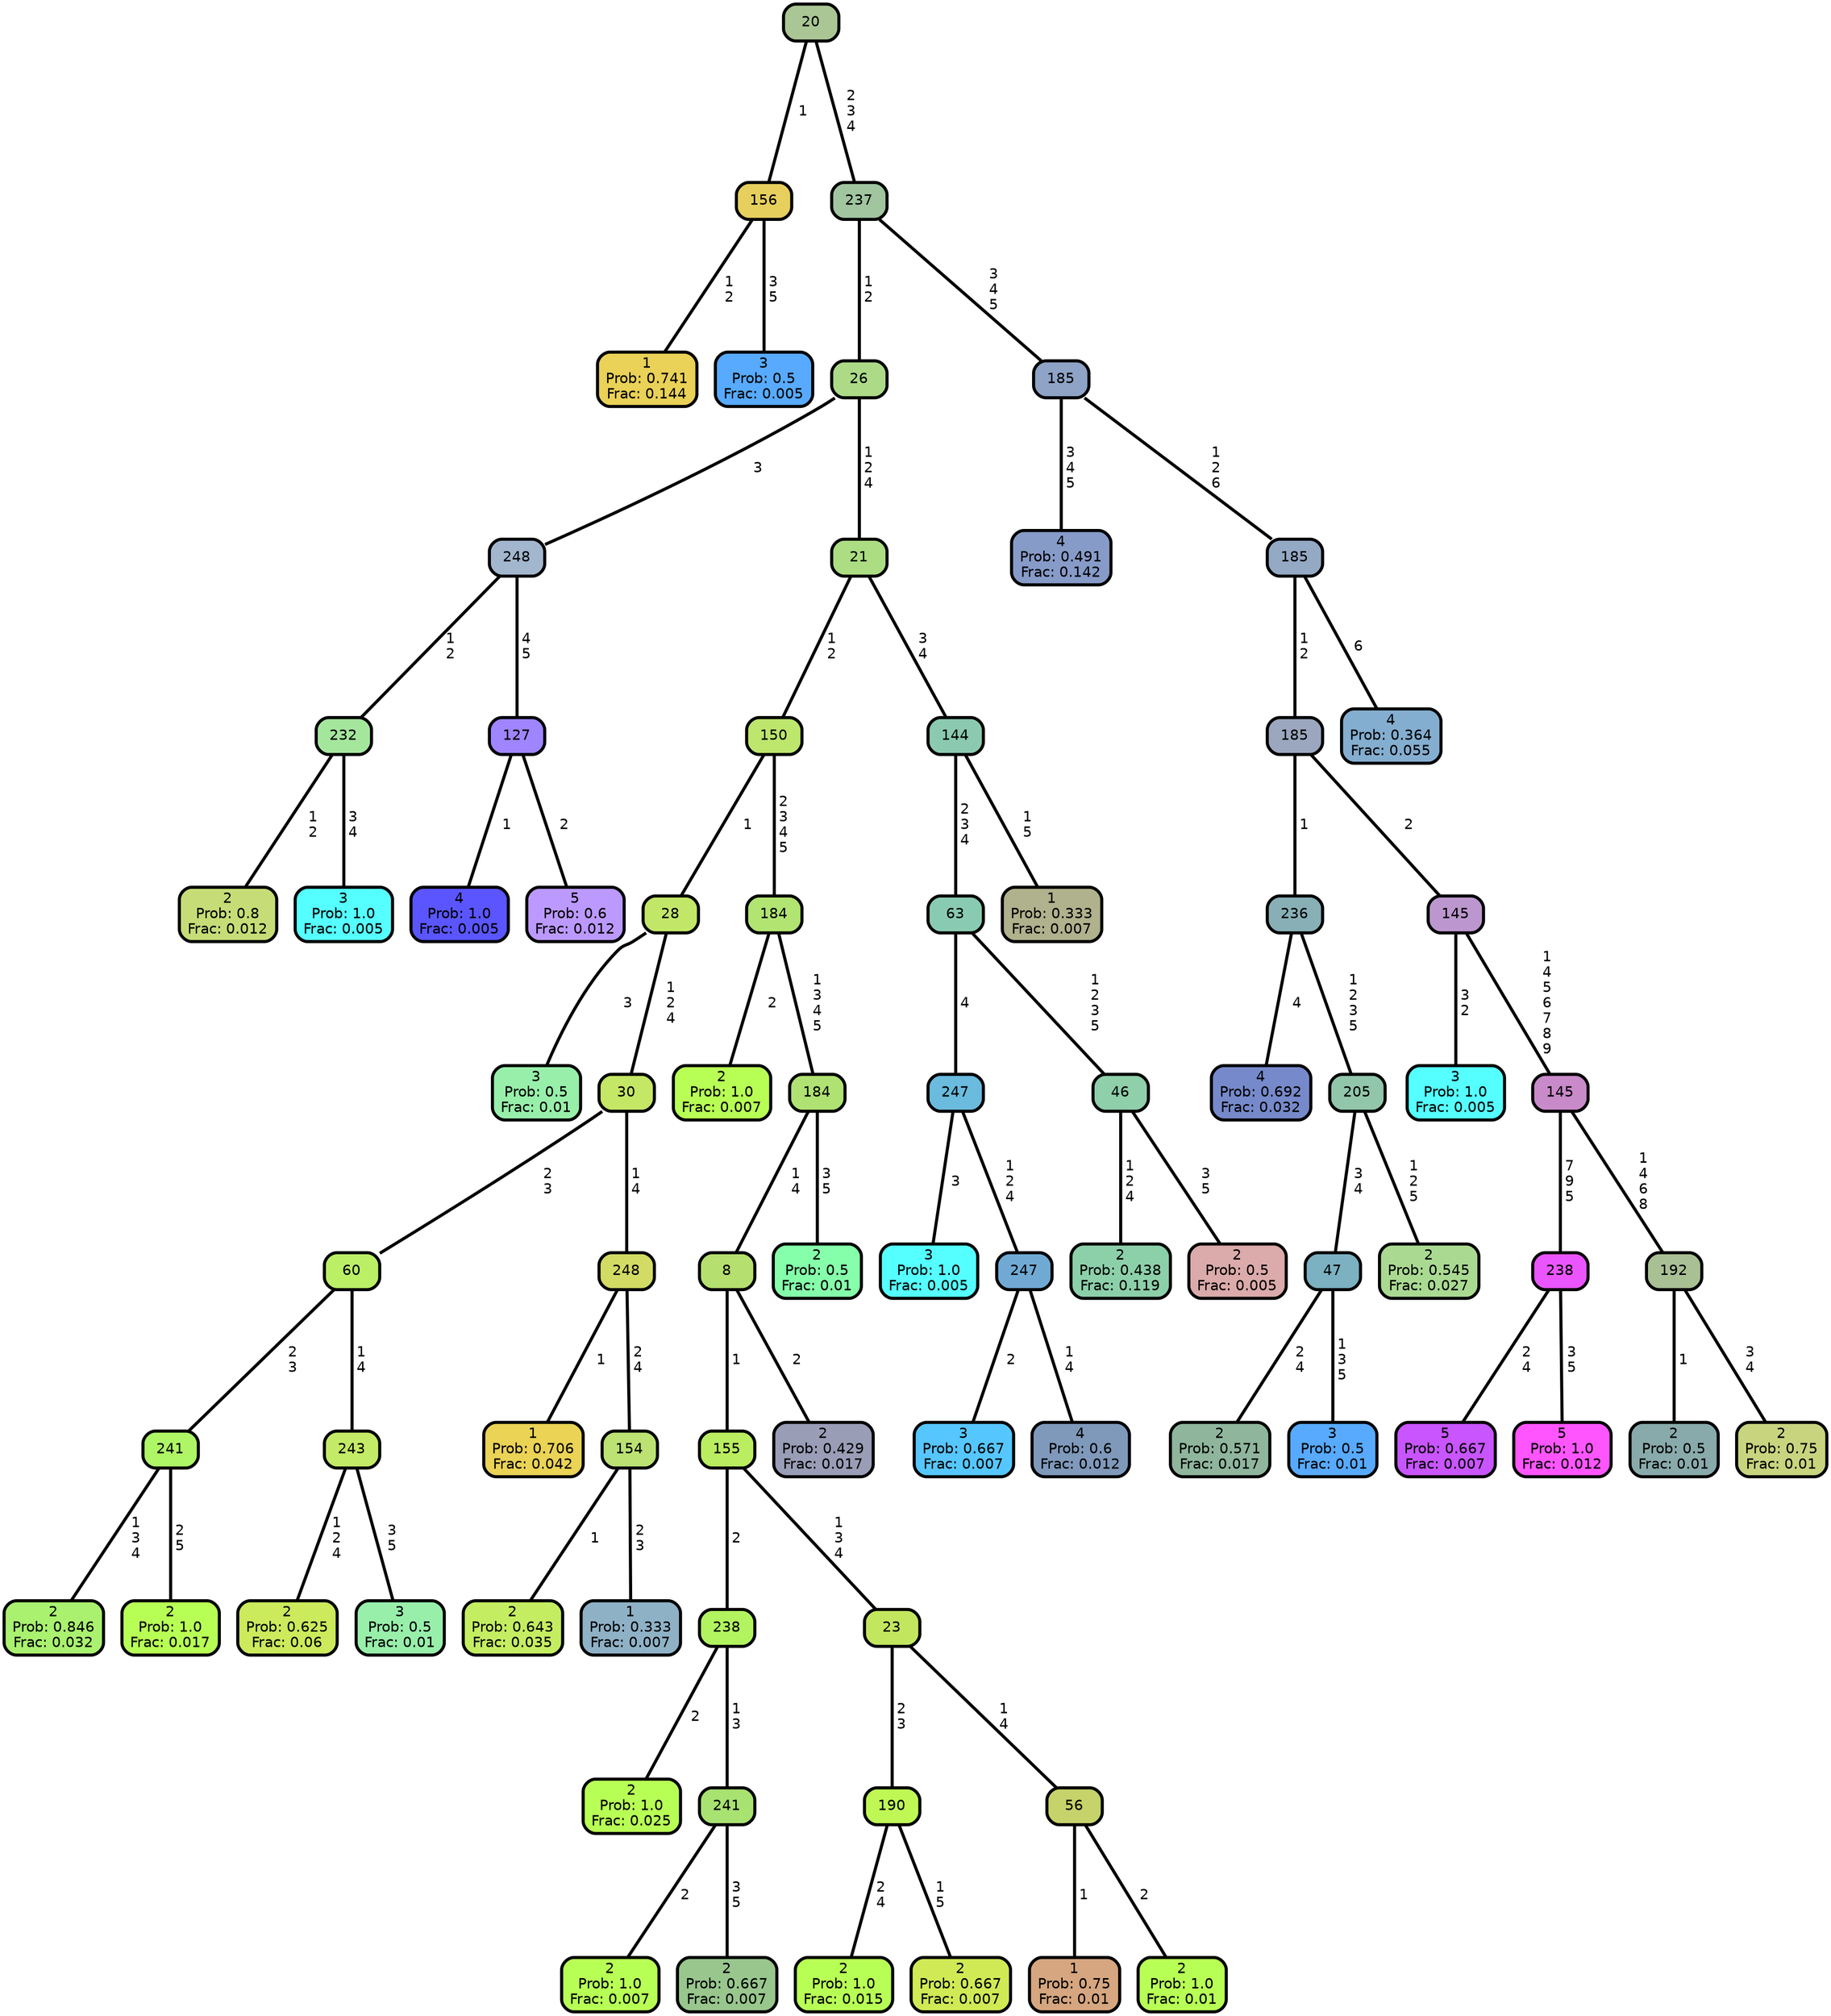 graph Tree {
node [shape=box, style="filled, rounded",color="black",penwidth="3",fontcolor="black",                 fontname=helvetica] ;
graph [ranksep="0 equally", splines=straight,                 bgcolor=transparent, dpi=200] ;
edge [fontname=helvetica, color=black] ;
0 [label="1
Prob: 0.741
Frac: 0.144", fillcolor="#ead157"] ;
1 [label="156", fillcolor="#e6cf5d"] ;
2 [label="3
Prob: 0.5
Frac: 0.005", fillcolor="#57aaff"] ;
3 [label="20", fillcolor="#abc695"] ;
4 [label="2
Prob: 0.8
Frac: 0.012", fillcolor="#c6dd77"] ;
5 [label="232", fillcolor="#a5e69d"] ;
6 [label="3
Prob: 1.0
Frac: 0.005", fillcolor="#55ffff"] ;
7 [label="248", fillcolor="#a2b6ce"] ;
8 [label="4
Prob: 1.0
Frac: 0.005", fillcolor="#5a55ff"] ;
9 [label="127", fillcolor="#9f85ff"] ;
10 [label="5
Prob: 0.6
Frac: 0.012", fillcolor="#bb99ff"] ;
11 [label="26", fillcolor="#acda87"] ;
12 [label="3
Prob: 0.5
Frac: 0.01", fillcolor="#98efaa"] ;
13 [label="28", fillcolor="#c2e768"] ;
14 [label="2
Prob: 0.846
Frac: 0.032", fillcolor="#a9f16f"] ;
15 [label="241", fillcolor="#aef666"] ;
16 [label="2
Prob: 1.0
Frac: 0.017", fillcolor="#b8ff55"] ;
17 [label="60", fillcolor="#bbef66"] ;
18 [label="2
Prob: 0.625
Frac: 0.06", fillcolor="#cbea5c"] ;
19 [label="243", fillcolor="#c4eb67"] ;
20 [label="3
Prob: 0.5
Frac: 0.01", fillcolor="#98efaa"] ;
21 [label="30", fillcolor="#c4e765"] ;
22 [label="1
Prob: 0.706
Frac: 0.042", fillcolor="#ead355"] ;
23 [label="248", fillcolor="#d2db64"] ;
24 [label="2
Prob: 0.643
Frac: 0.035", fillcolor="#c5ed61"] ;
25 [label="154", fillcolor="#bbe273"] ;
26 [label="1
Prob: 0.333
Frac: 0.007", fillcolor="#8fb1c6"] ;
27 [label="150", fillcolor="#bce66c"] ;
28 [label="2
Prob: 1.0
Frac: 0.007", fillcolor="#b8ff55"] ;
29 [label="184", fillcolor="#b1e471"] ;
30 [label="2
Prob: 1.0
Frac: 0.025", fillcolor="#b8ff55"] ;
31 [label="238", fillcolor="#b2f45f"] ;
32 [label="2
Prob: 1.0
Frac: 0.007", fillcolor="#b8ff55"] ;
33 [label="241", fillcolor="#a8e271"] ;
34 [label="2
Prob: 0.667
Frac: 0.007", fillcolor="#98c68d"] ;
35 [label="155", fillcolor="#baed5f"] ;
36 [label="2
Prob: 1.0
Frac: 0.015", fillcolor="#b8ff55"] ;
37 [label="190", fillcolor="#bff855"] ;
38 [label="2
Prob: 0.667
Frac: 0.007", fillcolor="#cfea55"] ;
39 [label="23", fillcolor="#c3e65f"] ;
40 [label="1
Prob: 0.75
Frac: 0.01", fillcolor="#d5a67f"] ;
41 [label="56", fillcolor="#c6d26a"] ;
42 [label="2
Prob: 1.0
Frac: 0.01", fillcolor="#b8ff55"] ;
43 [label="8", fillcolor="#b5df6e"] ;
44 [label="2
Prob: 0.429
Frac: 0.017", fillcolor="#999db6"] ;
45 [label="184", fillcolor="#b0e273"] ;
46 [label="2
Prob: 0.5
Frac: 0.01", fillcolor="#86ffaa"] ;
47 [label="21", fillcolor="#acdd82"] ;
48 [label="3
Prob: 1.0
Frac: 0.005", fillcolor="#55ffff"] ;
49 [label="247", fillcolor="#6abbdd"] ;
50 [label="3
Prob: 0.667
Frac: 0.007", fillcolor="#56c6ff"] ;
51 [label="247", fillcolor="#70aad4"] ;
52 [label="4
Prob: 0.6
Frac: 0.012", fillcolor="#7f99bb"] ;
53 [label="63", fillcolor="#89cbb2"] ;
54 [label="2
Prob: 0.438
Frac: 0.119", fillcolor="#8cd0aa"] ;
55 [label="46", fillcolor="#8fcfaa"] ;
56 [label="2
Prob: 0.5
Frac: 0.005", fillcolor="#dbaaaa"] ;
57 [label="144", fillcolor="#8bcab0"] ;
58 [label="1
Prob: 0.333
Frac: 0.007", fillcolor="#b0b18d"] ;
59 [label="237", fillcolor="#a0c59f"] ;
60 [label="4
Prob: 0.491
Frac: 0.142", fillcolor="#879bc9"] ;
61 [label="185", fillcolor="#8ea3c6"] ;
62 [label="4
Prob: 0.692
Frac: 0.032", fillcolor="#7689ca"] ;
63 [label="236", fillcolor="#88afb6"] ;
64 [label="2
Prob: 0.571
Frac: 0.017", fillcolor="#8fb69d"] ;
65 [label="47", fillcolor="#7bb1c1"] ;
66 [label="3
Prob: 0.5
Frac: 0.01", fillcolor="#57aaff"] ;
67 [label="205", fillcolor="#92c6aa"] ;
68 [label="2
Prob: 0.545
Frac: 0.027", fillcolor="#aada92"] ;
69 [label="185", fillcolor="#9aa7be"] ;
70 [label="3
Prob: 1.0
Frac: 0.005", fillcolor="#55ffff"] ;
71 [label="145", fillcolor="#bc97cf"] ;
72 [label="5
Prob: 0.667
Frac: 0.007", fillcolor="#c855ff"] ;
73 [label="238", fillcolor="#ea55ff"] ;
74 [label="5
Prob: 1.0
Frac: 0.012", fillcolor="#ff55ff"] ;
75 [label="145", fillcolor="#c98ac9"] ;
76 [label="2
Prob: 0.5
Frac: 0.01", fillcolor="#89aaaa"] ;
77 [label="192", fillcolor="#a9bf94"] ;
78 [label="2
Prob: 0.75
Frac: 0.01", fillcolor="#c9d47f"] ;
79 [label="185", fillcolor="#93a9c4"] ;
80 [label="4
Prob: 0.364
Frac: 0.055", fillcolor="#84aed0"] ;
1 -- 0 [label=" 1\n 2",penwidth=3] ;
1 -- 2 [label=" 3\n 5",penwidth=3] ;
3 -- 1 [label=" 1",penwidth=3] ;
3 -- 59 [label=" 2\n 3\n 4",penwidth=3] ;
5 -- 4 [label=" 1\n 2",penwidth=3] ;
5 -- 6 [label=" 3\n 4",penwidth=3] ;
7 -- 5 [label=" 1\n 2",penwidth=3] ;
7 -- 9 [label=" 4\n 5",penwidth=3] ;
9 -- 8 [label=" 1",penwidth=3] ;
9 -- 10 [label=" 2",penwidth=3] ;
11 -- 7 [label=" 3",penwidth=3] ;
11 -- 47 [label=" 1\n 2\n 4",penwidth=3] ;
13 -- 12 [label=" 3",penwidth=3] ;
13 -- 21 [label=" 1\n 2\n 4",penwidth=3] ;
15 -- 14 [label=" 1\n 3\n 4",penwidth=3] ;
15 -- 16 [label=" 2\n 5",penwidth=3] ;
17 -- 15 [label=" 2\n 3",penwidth=3] ;
17 -- 19 [label=" 1\n 4",penwidth=3] ;
19 -- 18 [label=" 1\n 2\n 4",penwidth=3] ;
19 -- 20 [label=" 3\n 5",penwidth=3] ;
21 -- 17 [label=" 2\n 3",penwidth=3] ;
21 -- 23 [label=" 1\n 4",penwidth=3] ;
23 -- 22 [label=" 1",penwidth=3] ;
23 -- 25 [label=" 2\n 4",penwidth=3] ;
25 -- 24 [label=" 1",penwidth=3] ;
25 -- 26 [label=" 2\n 3",penwidth=3] ;
27 -- 13 [label=" 1",penwidth=3] ;
27 -- 29 [label=" 2\n 3\n 4\n 5",penwidth=3] ;
29 -- 28 [label=" 2",penwidth=3] ;
29 -- 45 [label=" 1\n 3\n 4\n 5",penwidth=3] ;
31 -- 30 [label=" 2",penwidth=3] ;
31 -- 33 [label=" 1\n 3",penwidth=3] ;
33 -- 32 [label=" 2",penwidth=3] ;
33 -- 34 [label=" 3\n 5",penwidth=3] ;
35 -- 31 [label=" 2",penwidth=3] ;
35 -- 39 [label=" 1\n 3\n 4",penwidth=3] ;
37 -- 36 [label=" 2\n 4",penwidth=3] ;
37 -- 38 [label=" 1\n 5",penwidth=3] ;
39 -- 37 [label=" 2\n 3",penwidth=3] ;
39 -- 41 [label=" 1\n 4",penwidth=3] ;
41 -- 40 [label=" 1",penwidth=3] ;
41 -- 42 [label=" 2",penwidth=3] ;
43 -- 35 [label=" 1",penwidth=3] ;
43 -- 44 [label=" 2",penwidth=3] ;
45 -- 43 [label=" 1\n 4",penwidth=3] ;
45 -- 46 [label=" 3\n 5",penwidth=3] ;
47 -- 27 [label=" 1\n 2",penwidth=3] ;
47 -- 57 [label=" 3\n 4",penwidth=3] ;
49 -- 48 [label=" 3",penwidth=3] ;
49 -- 51 [label=" 1\n 2\n 4",penwidth=3] ;
51 -- 50 [label=" 2",penwidth=3] ;
51 -- 52 [label=" 1\n 4",penwidth=3] ;
53 -- 49 [label=" 4",penwidth=3] ;
53 -- 55 [label=" 1\n 2\n 3\n 5",penwidth=3] ;
55 -- 54 [label=" 1\n 2\n 4",penwidth=3] ;
55 -- 56 [label=" 3\n 5",penwidth=3] ;
57 -- 53 [label=" 2\n 3\n 4",penwidth=3] ;
57 -- 58 [label=" 1\n 5",penwidth=3] ;
59 -- 11 [label=" 1\n 2",penwidth=3] ;
59 -- 61 [label=" 3\n 4\n 5",penwidth=3] ;
61 -- 60 [label=" 3\n 4\n 5",penwidth=3] ;
61 -- 79 [label=" 1\n 2\n 6",penwidth=3] ;
63 -- 62 [label=" 4",penwidth=3] ;
63 -- 67 [label=" 1\n 2\n 3\n 5",penwidth=3] ;
65 -- 64 [label=" 2\n 4",penwidth=3] ;
65 -- 66 [label=" 1\n 3\n 5",penwidth=3] ;
67 -- 65 [label=" 3\n 4",penwidth=3] ;
67 -- 68 [label=" 1\n 2\n 5",penwidth=3] ;
69 -- 63 [label=" 1",penwidth=3] ;
69 -- 71 [label=" 2",penwidth=3] ;
71 -- 70 [label=" 3\n 2",penwidth=3] ;
71 -- 75 [label=" 1\n 4\n 5\n 6\n 7\n 8\n 9",penwidth=3] ;
73 -- 72 [label=" 2\n 4",penwidth=3] ;
73 -- 74 [label=" 3\n 5",penwidth=3] ;
75 -- 73 [label=" 7\n 9\n 5",penwidth=3] ;
75 -- 77 [label=" 1\n 4\n 6\n 8",penwidth=3] ;
77 -- 76 [label=" 1",penwidth=3] ;
77 -- 78 [label=" 3\n 4",penwidth=3] ;
79 -- 69 [label=" 1\n 2",penwidth=3] ;
79 -- 80 [label=" 6",penwidth=3] ;
{rank = same;}}